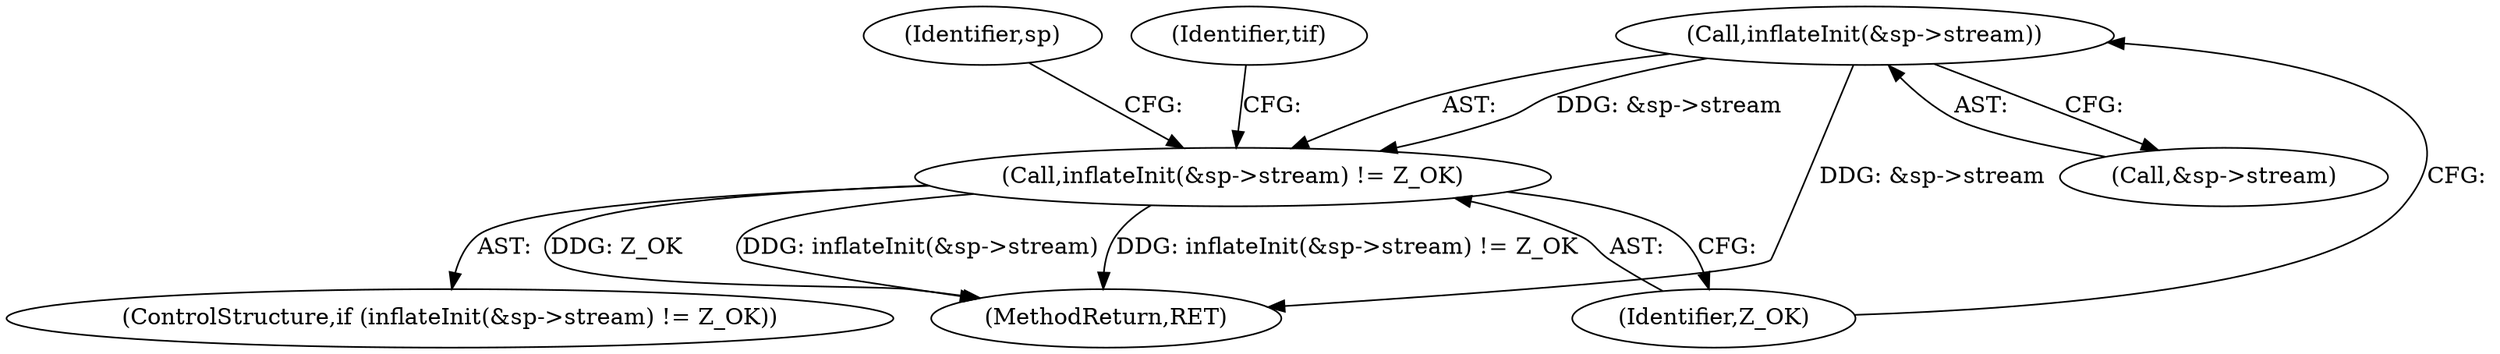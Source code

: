 digraph "0_libtiff_391e77fcd217e78b2c51342ac3ddb7100ecacdd2_0@pointer" {
"1000232" [label="(Call,inflateInit(&sp->stream))"];
"1000231" [label="(Call,inflateInit(&sp->stream) != Z_OK)"];
"1000241" [label="(Identifier,tif)"];
"1000263" [label="(Identifier,sp)"];
"1000231" [label="(Call,inflateInit(&sp->stream) != Z_OK)"];
"1000237" [label="(Identifier,Z_OK)"];
"1000268" [label="(MethodReturn,RET)"];
"1000232" [label="(Call,inflateInit(&sp->stream))"];
"1000230" [label="(ControlStructure,if (inflateInit(&sp->stream) != Z_OK))"];
"1000233" [label="(Call,&sp->stream)"];
"1000232" -> "1000231"  [label="AST: "];
"1000232" -> "1000233"  [label="CFG: "];
"1000233" -> "1000232"  [label="AST: "];
"1000237" -> "1000232"  [label="CFG: "];
"1000232" -> "1000268"  [label="DDG: &sp->stream"];
"1000232" -> "1000231"  [label="DDG: &sp->stream"];
"1000231" -> "1000230"  [label="AST: "];
"1000231" -> "1000237"  [label="CFG: "];
"1000237" -> "1000231"  [label="AST: "];
"1000241" -> "1000231"  [label="CFG: "];
"1000263" -> "1000231"  [label="CFG: "];
"1000231" -> "1000268"  [label="DDG: inflateInit(&sp->stream) != Z_OK"];
"1000231" -> "1000268"  [label="DDG: Z_OK"];
"1000231" -> "1000268"  [label="DDG: inflateInit(&sp->stream)"];
}

